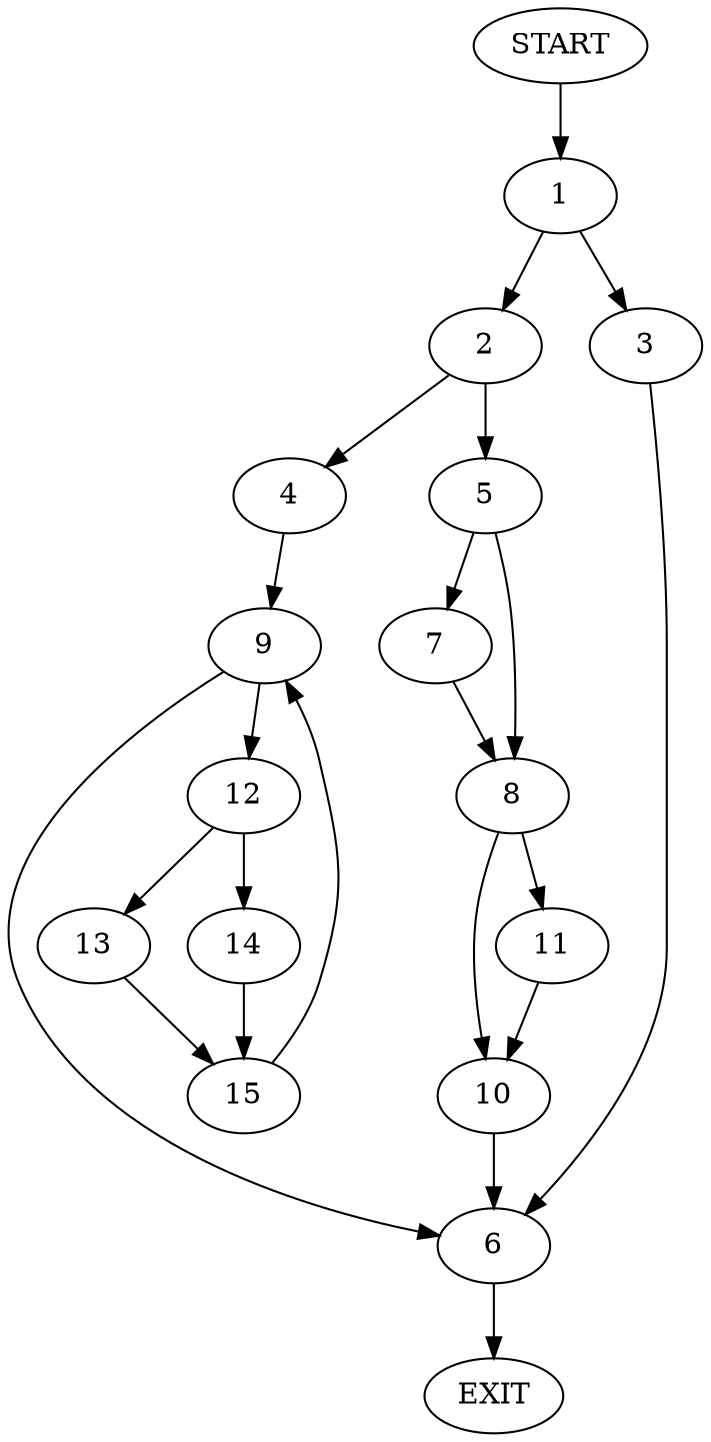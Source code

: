 digraph {
0 [label="START"]
16 [label="EXIT"]
0 -> 1
1 -> 2
1 -> 3
2 -> 4
2 -> 5
3 -> 6
6 -> 16
5 -> 7
5 -> 8
4 -> 9
7 -> 8
8 -> 10
8 -> 11
11 -> 10
10 -> 6
9 -> 6
9 -> 12
12 -> 13
12 -> 14
13 -> 15
14 -> 15
15 -> 9
}
